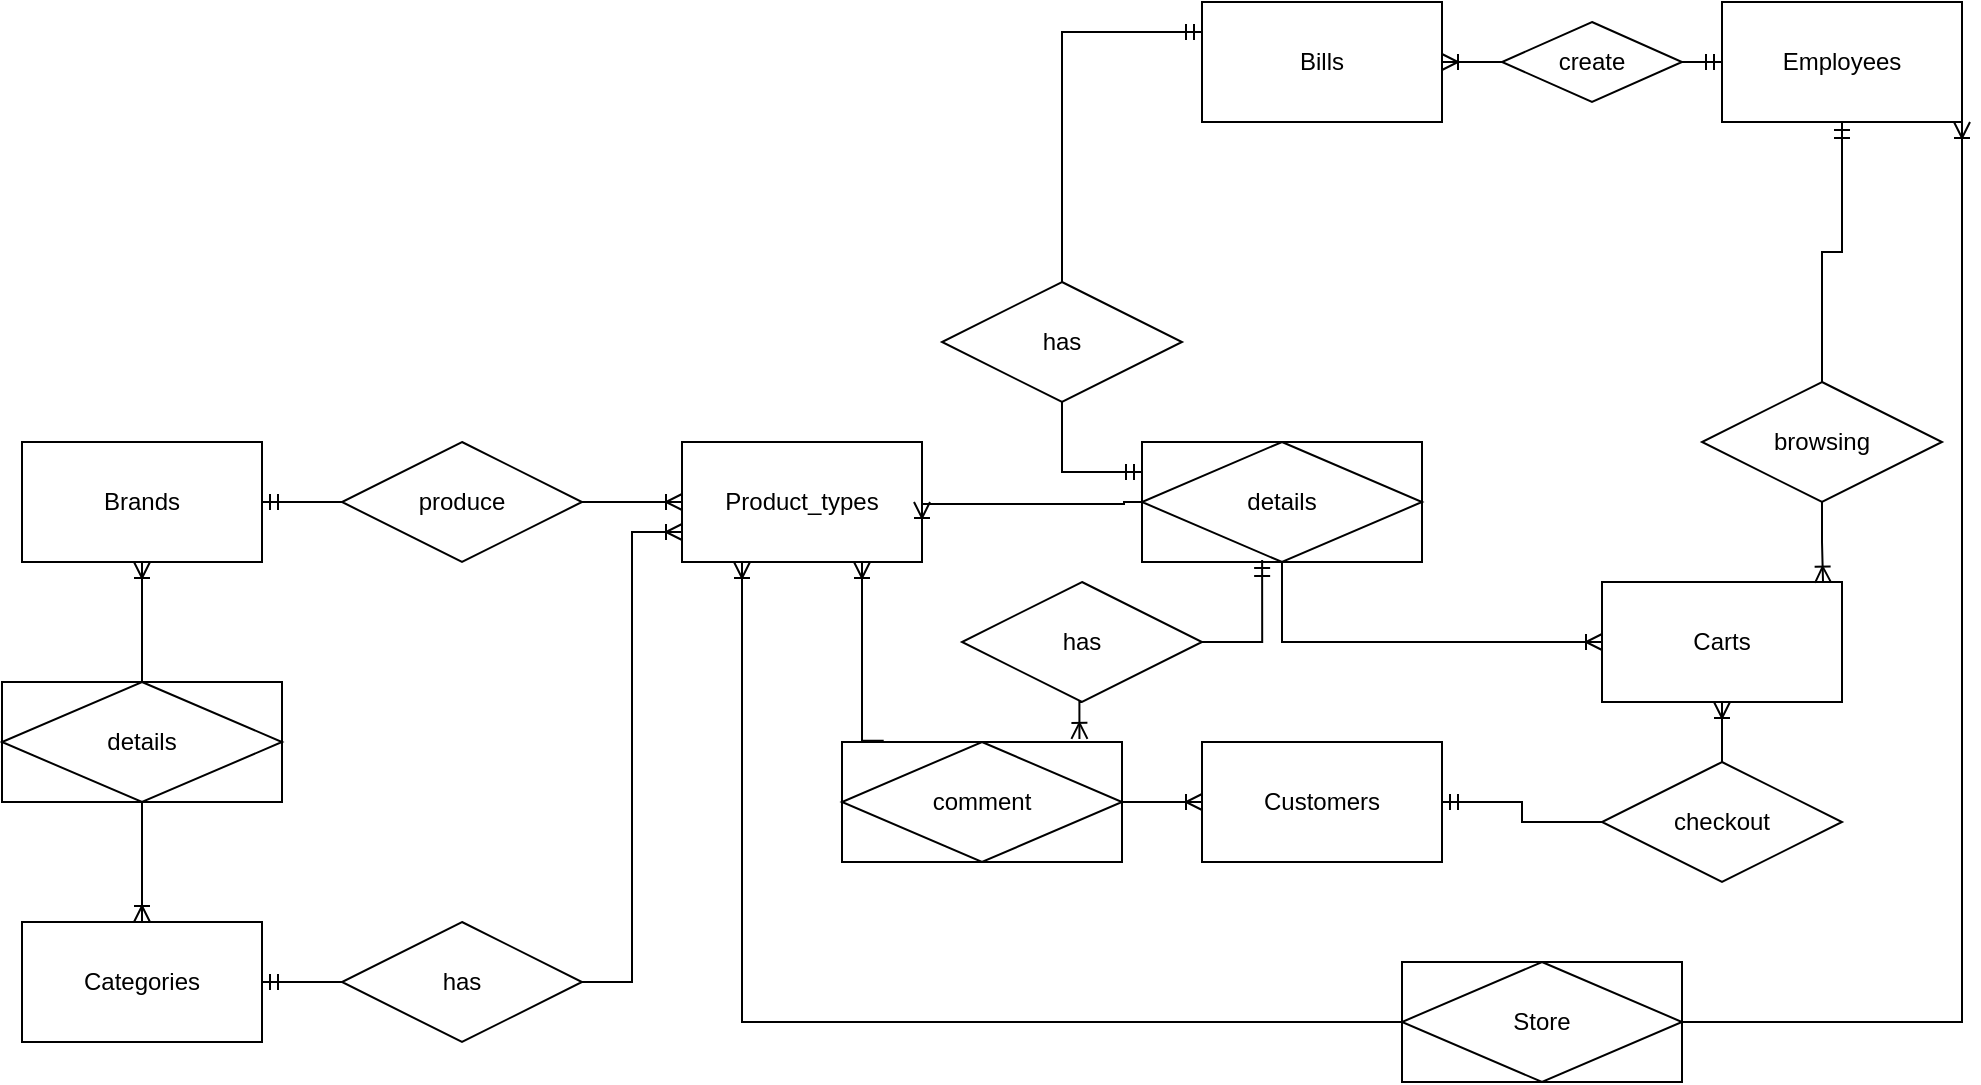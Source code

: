 <mxfile version="21.6.5" type="device">
  <diagram id="R2lEEEUBdFMjLlhIrx00" name="Page-1">
    <mxGraphModel dx="2734" dy="2202" grid="1" gridSize="10" guides="1" tooltips="1" connect="1" arrows="1" fold="1" page="1" pageScale="1" pageWidth="850" pageHeight="1100" math="0" shadow="0" extFonts="Permanent Marker^https://fonts.googleapis.com/css?family=Permanent+Marker">
      <root>
        <mxCell id="0" />
        <mxCell id="1" parent="0" />
        <mxCell id="XC2ODhsIGOAUa3YbhqNS-5" value="Product_types" style="rounded=0;whiteSpace=wrap;html=1;" parent="1" vertex="1">
          <mxGeometry x="120" y="210" width="120" height="60" as="geometry" />
        </mxCell>
        <mxCell id="XC2ODhsIGOAUa3YbhqNS-8" value="Brands" style="rounded=0;whiteSpace=wrap;html=1;" parent="1" vertex="1">
          <mxGeometry x="-210" y="210" width="120" height="60" as="geometry" />
        </mxCell>
        <mxCell id="XC2ODhsIGOAUa3YbhqNS-10" value="Employees" style="rounded=0;whiteSpace=wrap;html=1;" parent="1" vertex="1">
          <mxGeometry x="640" y="-10" width="120" height="60" as="geometry" />
        </mxCell>
        <mxCell id="XC2ODhsIGOAUa3YbhqNS-13" value="Customers" style="rounded=0;whiteSpace=wrap;html=1;" parent="1" vertex="1">
          <mxGeometry x="380" y="360" width="120" height="60" as="geometry" />
        </mxCell>
        <mxCell id="XC2ODhsIGOAUa3YbhqNS-14" value="Carts" style="rounded=0;whiteSpace=wrap;html=1;" parent="1" vertex="1">
          <mxGeometry x="580" y="280" width="120" height="60" as="geometry" />
        </mxCell>
        <mxCell id="XC2ODhsIGOAUa3YbhqNS-15" value="Bills" style="rounded=0;whiteSpace=wrap;html=1;" parent="1" vertex="1">
          <mxGeometry x="380" y="-10" width="120" height="60" as="geometry" />
        </mxCell>
        <mxCell id="XC2ODhsIGOAUa3YbhqNS-26" value="" style="edgeStyle=orthogonalEdgeStyle;rounded=0;orthogonalLoop=1;jettySize=auto;html=1;endArrow=ERoneToMany;endFill=0;exitX=1;exitY=0.5;exitDx=0;exitDy=0;" parent="1" source="XC2ODhsIGOAUa3YbhqNS-33" target="XC2ODhsIGOAUa3YbhqNS-5" edge="1">
          <mxGeometry relative="1" as="geometry">
            <mxPoint x="70" y="240" as="sourcePoint" />
          </mxGeometry>
        </mxCell>
        <mxCell id="XC2ODhsIGOAUa3YbhqNS-27" value="" style="edgeStyle=orthogonalEdgeStyle;rounded=0;orthogonalLoop=1;jettySize=auto;html=1;endArrow=ERmandOne;endFill=0;exitX=0;exitY=0.5;exitDx=0;exitDy=0;" parent="1" source="XC2ODhsIGOAUa3YbhqNS-33" target="XC2ODhsIGOAUa3YbhqNS-8" edge="1">
          <mxGeometry relative="1" as="geometry">
            <mxPoint x="-60" y="240" as="sourcePoint" />
          </mxGeometry>
        </mxCell>
        <mxCell id="XC2ODhsIGOAUa3YbhqNS-28" value="Categories" style="rounded=0;whiteSpace=wrap;html=1;" parent="1" vertex="1">
          <mxGeometry x="-210" y="450" width="120" height="60" as="geometry" />
        </mxCell>
        <mxCell id="XC2ODhsIGOAUa3YbhqNS-31" value="" style="edgeStyle=orthogonalEdgeStyle;rounded=0;orthogonalLoop=1;jettySize=auto;html=1;exitX=0.5;exitY=0;exitDx=0;exitDy=0;endArrow=ERoneToMany;endFill=0;" parent="1" source="XC2ODhsIGOAUa3YbhqNS-34" target="XC2ODhsIGOAUa3YbhqNS-8" edge="1">
          <mxGeometry relative="1" as="geometry">
            <mxPoint x="-150" y="310" as="sourcePoint" />
          </mxGeometry>
        </mxCell>
        <mxCell id="XC2ODhsIGOAUa3YbhqNS-32" value="" style="edgeStyle=orthogonalEdgeStyle;rounded=0;orthogonalLoop=1;jettySize=auto;html=1;exitX=0.5;exitY=1;exitDx=0;exitDy=0;endArrow=ERoneToMany;endFill=0;" parent="1" source="XC2ODhsIGOAUa3YbhqNS-34" target="XC2ODhsIGOAUa3YbhqNS-28" edge="1">
          <mxGeometry relative="1" as="geometry">
            <mxPoint x="-150" y="420" as="sourcePoint" />
          </mxGeometry>
        </mxCell>
        <mxCell id="XC2ODhsIGOAUa3YbhqNS-33" value="produce" style="shape=rhombus;perimeter=rhombusPerimeter;whiteSpace=wrap;html=1;align=center;" parent="1" vertex="1">
          <mxGeometry x="-50" y="210" width="120" height="60" as="geometry" />
        </mxCell>
        <mxCell id="XC2ODhsIGOAUa3YbhqNS-34" value="details" style="shape=associativeEntity;whiteSpace=wrap;html=1;align=center;" parent="1" vertex="1">
          <mxGeometry x="-220" y="330" width="140" height="60" as="geometry" />
        </mxCell>
        <mxCell id="XC2ODhsIGOAUa3YbhqNS-38" style="edgeStyle=orthogonalEdgeStyle;rounded=0;orthogonalLoop=1;jettySize=auto;html=1;entryX=0;entryY=0.75;entryDx=0;entryDy=0;endArrow=ERoneToMany;endFill=0;" parent="1" source="XC2ODhsIGOAUa3YbhqNS-37" target="XC2ODhsIGOAUa3YbhqNS-5" edge="1">
          <mxGeometry relative="1" as="geometry" />
        </mxCell>
        <mxCell id="XC2ODhsIGOAUa3YbhqNS-40" value="" style="edgeStyle=orthogonalEdgeStyle;rounded=0;orthogonalLoop=1;jettySize=auto;html=1;endArrow=ERmandOne;endFill=0;" parent="1" source="XC2ODhsIGOAUa3YbhqNS-37" target="XC2ODhsIGOAUa3YbhqNS-28" edge="1">
          <mxGeometry relative="1" as="geometry" />
        </mxCell>
        <mxCell id="XC2ODhsIGOAUa3YbhqNS-37" value="has" style="shape=rhombus;perimeter=rhombusPerimeter;whiteSpace=wrap;html=1;align=center;" parent="1" vertex="1">
          <mxGeometry x="-50" y="450" width="120" height="60" as="geometry" />
        </mxCell>
        <mxCell id="XC2ODhsIGOAUa3YbhqNS-66" value="" style="edgeStyle=orthogonalEdgeStyle;rounded=0;orthogonalLoop=1;jettySize=auto;html=1;endArrow=ERmandOne;endFill=0;" parent="1" source="XC2ODhsIGOAUa3YbhqNS-65" target="XC2ODhsIGOAUa3YbhqNS-13" edge="1">
          <mxGeometry relative="1" as="geometry" />
        </mxCell>
        <mxCell id="XC2ODhsIGOAUa3YbhqNS-67" value="" style="edgeStyle=orthogonalEdgeStyle;rounded=0;orthogonalLoop=1;jettySize=auto;html=1;endArrow=ERoneToMany;endFill=0;" parent="1" source="XC2ODhsIGOAUa3YbhqNS-65" target="XC2ODhsIGOAUa3YbhqNS-14" edge="1">
          <mxGeometry relative="1" as="geometry" />
        </mxCell>
        <mxCell id="XC2ODhsIGOAUa3YbhqNS-65" value="checkout" style="shape=rhombus;perimeter=rhombusPerimeter;whiteSpace=wrap;html=1;align=center;" parent="1" vertex="1">
          <mxGeometry x="580" y="370" width="120" height="60" as="geometry" />
        </mxCell>
        <mxCell id="XC2ODhsIGOAUa3YbhqNS-70" style="edgeStyle=orthogonalEdgeStyle;rounded=0;orthogonalLoop=1;jettySize=auto;html=1;endArrow=ERoneToMany;endFill=0;" parent="1" source="XC2ODhsIGOAUa3YbhqNS-68" edge="1">
          <mxGeometry relative="1" as="geometry">
            <mxPoint x="240" y="240" as="targetPoint" />
            <Array as="points">
              <mxPoint x="341" y="240" />
              <mxPoint x="240" y="241" />
            </Array>
          </mxGeometry>
        </mxCell>
        <mxCell id="XC2ODhsIGOAUa3YbhqNS-71" style="edgeStyle=orthogonalEdgeStyle;rounded=0;orthogonalLoop=1;jettySize=auto;html=1;entryX=0;entryY=0.5;entryDx=0;entryDy=0;exitX=0.5;exitY=1;exitDx=0;exitDy=0;endArrow=ERoneToMany;endFill=0;" parent="1" source="XC2ODhsIGOAUa3YbhqNS-68" target="XC2ODhsIGOAUa3YbhqNS-14" edge="1">
          <mxGeometry relative="1" as="geometry" />
        </mxCell>
        <mxCell id="XC2ODhsIGOAUa3YbhqNS-68" value="details" style="shape=associativeEntity;whiteSpace=wrap;html=1;align=center;" parent="1" vertex="1">
          <mxGeometry x="350" y="210" width="140" height="60" as="geometry" />
        </mxCell>
        <mxCell id="XC2ODhsIGOAUa3YbhqNS-81" style="edgeStyle=orthogonalEdgeStyle;rounded=0;orthogonalLoop=1;jettySize=auto;html=1;entryX=0.75;entryY=1;entryDx=0;entryDy=0;endArrow=ERoneToMany;endFill=0;exitX=0.149;exitY=-0.011;exitDx=0;exitDy=0;exitPerimeter=0;" parent="1" source="XC2ODhsIGOAUa3YbhqNS-80" target="XC2ODhsIGOAUa3YbhqNS-5" edge="1">
          <mxGeometry relative="1" as="geometry">
            <Array as="points">
              <mxPoint x="210" y="359" />
            </Array>
          </mxGeometry>
        </mxCell>
        <mxCell id="XC2ODhsIGOAUa3YbhqNS-83" style="edgeStyle=orthogonalEdgeStyle;rounded=0;orthogonalLoop=1;jettySize=auto;html=1;entryX=0;entryY=0.5;entryDx=0;entryDy=0;exitX=0.5;exitY=1;exitDx=0;exitDy=0;endArrow=ERoneToMany;endFill=0;" parent="1" source="XC2ODhsIGOAUa3YbhqNS-80" target="XC2ODhsIGOAUa3YbhqNS-13" edge="1">
          <mxGeometry relative="1" as="geometry">
            <Array as="points">
              <mxPoint x="300" y="390" />
            </Array>
          </mxGeometry>
        </mxCell>
        <mxCell id="XC2ODhsIGOAUa3YbhqNS-80" value="comment" style="shape=associativeEntity;whiteSpace=wrap;html=1;align=center;" parent="1" vertex="1">
          <mxGeometry x="200" y="360" width="140" height="60" as="geometry" />
        </mxCell>
        <mxCell id="XC2ODhsIGOAUa3YbhqNS-85" value="" style="edgeStyle=orthogonalEdgeStyle;rounded=0;orthogonalLoop=1;jettySize=auto;html=1;endArrow=ERmandOne;endFill=0;entryX=0;entryY=0.25;entryDx=0;entryDy=0;" parent="1" source="XC2ODhsIGOAUa3YbhqNS-84" target="XC2ODhsIGOAUa3YbhqNS-68" edge="1">
          <mxGeometry relative="1" as="geometry" />
        </mxCell>
        <mxCell id="XC2ODhsIGOAUa3YbhqNS-86" style="edgeStyle=orthogonalEdgeStyle;rounded=0;orthogonalLoop=1;jettySize=auto;html=1;entryX=0;entryY=0.25;entryDx=0;entryDy=0;exitX=0.5;exitY=0;exitDx=0;exitDy=0;endArrow=ERmandOne;endFill=0;" parent="1" source="XC2ODhsIGOAUa3YbhqNS-84" target="XC2ODhsIGOAUa3YbhqNS-15" edge="1">
          <mxGeometry relative="1" as="geometry">
            <mxPoint x="310" y="20" as="sourcePoint" />
            <Array as="points">
              <mxPoint x="310" y="5" />
            </Array>
          </mxGeometry>
        </mxCell>
        <mxCell id="XC2ODhsIGOAUa3YbhqNS-84" value="has" style="shape=rhombus;perimeter=rhombusPerimeter;whiteSpace=wrap;html=1;align=center;" parent="1" vertex="1">
          <mxGeometry x="250" y="130" width="120" height="60" as="geometry" />
        </mxCell>
        <mxCell id="XC2ODhsIGOAUa3YbhqNS-88" value="" style="edgeStyle=orthogonalEdgeStyle;rounded=0;orthogonalLoop=1;jettySize=auto;html=1;endArrow=ERmandOne;endFill=0;" parent="1" source="XC2ODhsIGOAUa3YbhqNS-87" target="XC2ODhsIGOAUa3YbhqNS-10" edge="1">
          <mxGeometry relative="1" as="geometry" />
        </mxCell>
        <mxCell id="XC2ODhsIGOAUa3YbhqNS-89" value="" style="edgeStyle=orthogonalEdgeStyle;rounded=0;orthogonalLoop=1;jettySize=auto;html=1;endArrow=ERoneToMany;endFill=0;" parent="1" source="XC2ODhsIGOAUa3YbhqNS-87" target="XC2ODhsIGOAUa3YbhqNS-15" edge="1">
          <mxGeometry relative="1" as="geometry" />
        </mxCell>
        <mxCell id="XC2ODhsIGOAUa3YbhqNS-87" value="create" style="shape=rhombus;perimeter=rhombusPerimeter;whiteSpace=wrap;html=1;align=center;" parent="1" vertex="1">
          <mxGeometry x="530" width="90" height="40" as="geometry" />
        </mxCell>
        <mxCell id="XC2ODhsIGOAUa3YbhqNS-108" style="edgeStyle=orthogonalEdgeStyle;rounded=0;orthogonalLoop=1;jettySize=auto;html=1;entryX=0.429;entryY=0.983;entryDx=0;entryDy=0;entryPerimeter=0;exitX=1;exitY=0.5;exitDx=0;exitDy=0;endArrow=ERmandOne;endFill=0;" parent="1" source="XC2ODhsIGOAUa3YbhqNS-107" target="XC2ODhsIGOAUa3YbhqNS-68" edge="1">
          <mxGeometry relative="1" as="geometry" />
        </mxCell>
        <mxCell id="XC2ODhsIGOAUa3YbhqNS-110" style="edgeStyle=orthogonalEdgeStyle;rounded=0;orthogonalLoop=1;jettySize=auto;html=1;exitX=0.5;exitY=1;exitDx=0;exitDy=0;entryX=0.848;entryY=-0.026;entryDx=0;entryDy=0;entryPerimeter=0;endArrow=ERoneToMany;endFill=0;" parent="1" source="XC2ODhsIGOAUa3YbhqNS-107" target="XC2ODhsIGOAUa3YbhqNS-80" edge="1">
          <mxGeometry relative="1" as="geometry" />
        </mxCell>
        <mxCell id="XC2ODhsIGOAUa3YbhqNS-107" value="has" style="shape=rhombus;perimeter=rhombusPerimeter;whiteSpace=wrap;html=1;align=center;" parent="1" vertex="1">
          <mxGeometry x="260" y="280" width="120" height="60" as="geometry" />
        </mxCell>
        <mxCell id="XC2ODhsIGOAUa3YbhqNS-112" style="edgeStyle=orthogonalEdgeStyle;rounded=0;orthogonalLoop=1;jettySize=auto;html=1;endArrow=ERmandOne;endFill=0;" parent="1" source="XC2ODhsIGOAUa3YbhqNS-111" target="XC2ODhsIGOAUa3YbhqNS-10" edge="1">
          <mxGeometry relative="1" as="geometry" />
        </mxCell>
        <mxCell id="XC2ODhsIGOAUa3YbhqNS-113" style="edgeStyle=orthogonalEdgeStyle;rounded=0;orthogonalLoop=1;jettySize=auto;html=1;entryX=0.921;entryY=0.005;entryDx=0;entryDy=0;entryPerimeter=0;endArrow=ERoneToMany;endFill=0;" parent="1" source="XC2ODhsIGOAUa3YbhqNS-111" target="XC2ODhsIGOAUa3YbhqNS-14" edge="1">
          <mxGeometry relative="1" as="geometry" />
        </mxCell>
        <mxCell id="XC2ODhsIGOAUa3YbhqNS-111" value="browsing" style="shape=rhombus;perimeter=rhombusPerimeter;whiteSpace=wrap;html=1;align=center;" parent="1" vertex="1">
          <mxGeometry x="630" y="180" width="120" height="60" as="geometry" />
        </mxCell>
        <mxCell id="8X2_RWd7q2eEr0MVTYHK-3" style="edgeStyle=orthogonalEdgeStyle;rounded=0;orthogonalLoop=1;jettySize=auto;html=1;entryX=1;entryY=1;entryDx=0;entryDy=0;endArrow=ERoneToMany;endFill=0;" edge="1" parent="1" source="8X2_RWd7q2eEr0MVTYHK-2" target="XC2ODhsIGOAUa3YbhqNS-10">
          <mxGeometry relative="1" as="geometry" />
        </mxCell>
        <mxCell id="8X2_RWd7q2eEr0MVTYHK-4" style="edgeStyle=orthogonalEdgeStyle;rounded=0;orthogonalLoop=1;jettySize=auto;html=1;entryX=0.25;entryY=1;entryDx=0;entryDy=0;endArrow=ERoneToMany;endFill=0;" edge="1" parent="1" source="8X2_RWd7q2eEr0MVTYHK-2" target="XC2ODhsIGOAUa3YbhqNS-5">
          <mxGeometry relative="1" as="geometry" />
        </mxCell>
        <mxCell id="8X2_RWd7q2eEr0MVTYHK-2" value="Store" style="shape=associativeEntity;whiteSpace=wrap;html=1;align=center;" vertex="1" parent="1">
          <mxGeometry x="480" y="470" width="140" height="60" as="geometry" />
        </mxCell>
      </root>
    </mxGraphModel>
  </diagram>
</mxfile>

